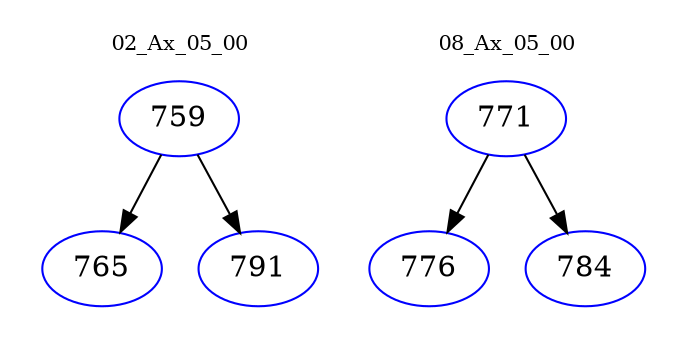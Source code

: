 digraph{
subgraph cluster_0 {
color = white
label = "02_Ax_05_00";
fontsize=10;
T0_759 [label="759", color="blue"]
T0_759 -> T0_765 [color="black"]
T0_765 [label="765", color="blue"]
T0_759 -> T0_791 [color="black"]
T0_791 [label="791", color="blue"]
}
subgraph cluster_1 {
color = white
label = "08_Ax_05_00";
fontsize=10;
T1_771 [label="771", color="blue"]
T1_771 -> T1_776 [color="black"]
T1_776 [label="776", color="blue"]
T1_771 -> T1_784 [color="black"]
T1_784 [label="784", color="blue"]
}
}
